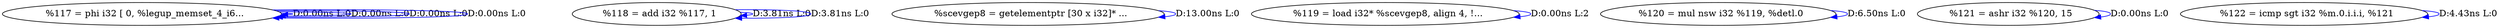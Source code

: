 digraph {
Node0x3abcdf0[label="  %117 = phi i32 [ 0, %legup_memset_4_i6..."];
Node0x3abcdf0 -> Node0x3abcdf0[label="D:0.00ns L:0",color=blue];
Node0x3abcdf0 -> Node0x3abcdf0[label="D:0.00ns L:0",color=blue];
Node0x3abcdf0 -> Node0x3abcdf0[label="D:0.00ns L:0",color=blue];
Node0x3abcdf0 -> Node0x3abcdf0[label="D:0.00ns L:0",color=blue];
Node0x3abcf30[label="  %118 = add i32 %117, 1"];
Node0x3abcf30 -> Node0x3abcf30[label="D:3.81ns L:0",color=blue];
Node0x3abcf30 -> Node0x3abcf30[label="D:3.81ns L:0",color=blue];
Node0x3abd070[label="  %scevgep8 = getelementptr [30 x i32]* ..."];
Node0x3abd070 -> Node0x3abd070[label="D:13.00ns L:0",color=blue];
Node0x3abd1b0[label="  %119 = load i32* %scevgep8, align 4, !..."];
Node0x3abd1b0 -> Node0x3abd1b0[label="D:0.00ns L:2",color=blue];
Node0x3abd2f0[label="  %120 = mul nsw i32 %119, %detl.0"];
Node0x3abd2f0 -> Node0x3abd2f0[label="D:6.50ns L:0",color=blue];
Node0x3abd430[label="  %121 = ashr i32 %120, 15"];
Node0x3abd430 -> Node0x3abd430[label="D:0.00ns L:0",color=blue];
Node0x3abd570[label="  %122 = icmp sgt i32 %m.0.i.i.i, %121"];
Node0x3abd570 -> Node0x3abd570[label="D:4.43ns L:0",color=blue];
}
